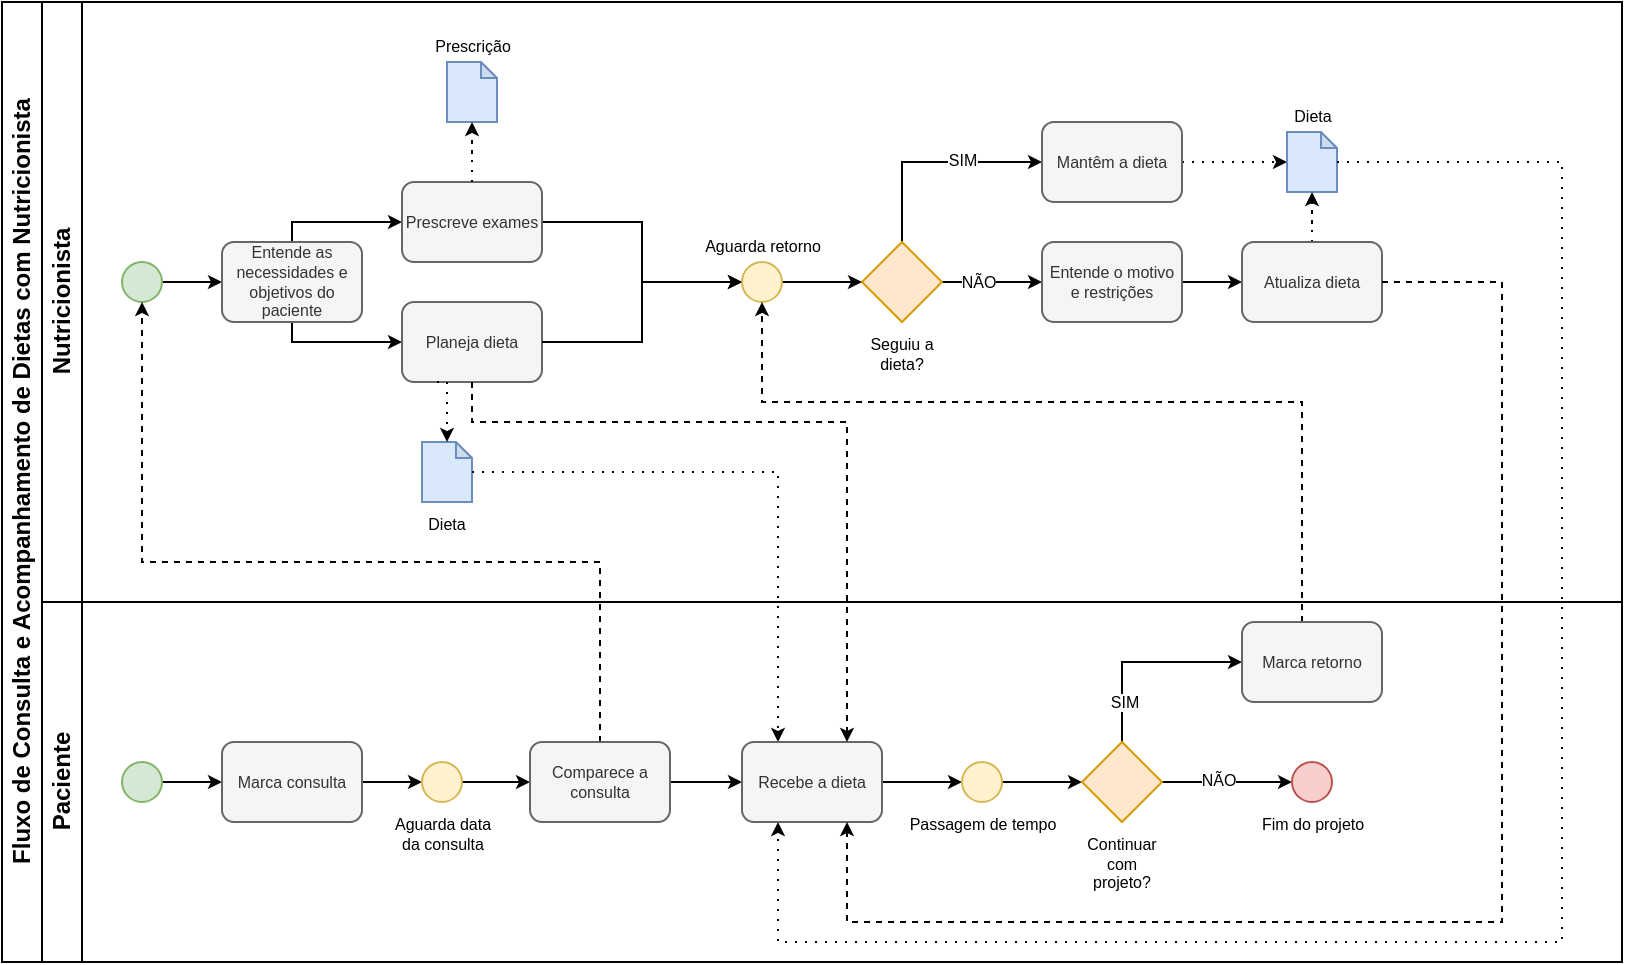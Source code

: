 <mxfile version="26.0.15">
  <diagram id="prtHgNgQTEPvFCAcTncT" name="Page-1">
    <mxGraphModel dx="1195" dy="643" grid="1" gridSize="10" guides="1" tooltips="1" connect="1" arrows="1" fold="1" page="1" pageScale="1" pageWidth="827" pageHeight="1169" math="0" shadow="0">
      <root>
        <mxCell id="0" />
        <mxCell id="1" parent="0" />
        <mxCell id="dNxyNK7c78bLwvsdeMH5-19" value="Fluxo de Consulta e Acompanhamento de Dietas com Nutricionista" style="swimlane;html=1;childLayout=stackLayout;resizeParent=1;resizeParentMax=0;horizontal=0;startSize=20;horizontalStack=0;" parent="1" vertex="1">
          <mxGeometry x="80" y="160" width="810" height="480" as="geometry" />
        </mxCell>
        <mxCell id="dNxyNK7c78bLwvsdeMH5-21" value="Nutricionista" style="swimlane;html=1;startSize=20;horizontal=0;" parent="dNxyNK7c78bLwvsdeMH5-19" vertex="1">
          <mxGeometry x="20" width="790" height="300" as="geometry" />
        </mxCell>
        <mxCell id="o1CjWtc-KM0zslplWTrt-28" value="" style="edgeStyle=orthogonalEdgeStyle;rounded=0;orthogonalLoop=1;jettySize=auto;html=1;endSize=4;" edge="1" parent="dNxyNK7c78bLwvsdeMH5-21" source="o1CjWtc-KM0zslplWTrt-13" target="o1CjWtc-KM0zslplWTrt-27">
          <mxGeometry relative="1" as="geometry" />
        </mxCell>
        <mxCell id="o1CjWtc-KM0zslplWTrt-13" value="" style="verticalLabelPosition=bottom;verticalAlign=top;html=1;shape=mxgraph.flowchart.on-page_reference;fillColor=#d5e8d4;strokeColor=#82b366;" vertex="1" parent="dNxyNK7c78bLwvsdeMH5-21">
          <mxGeometry x="40" y="130" width="20" height="20" as="geometry" />
        </mxCell>
        <mxCell id="o1CjWtc-KM0zslplWTrt-37" style="edgeStyle=orthogonalEdgeStyle;rounded=0;orthogonalLoop=1;jettySize=auto;html=1;entryX=0;entryY=0.5;entryDx=0;entryDy=0;endSize=4;" edge="1" parent="dNxyNK7c78bLwvsdeMH5-21" source="o1CjWtc-KM0zslplWTrt-27" target="o1CjWtc-KM0zslplWTrt-33">
          <mxGeometry relative="1" as="geometry">
            <Array as="points">
              <mxPoint x="125" y="170" />
            </Array>
          </mxGeometry>
        </mxCell>
        <mxCell id="o1CjWtc-KM0zslplWTrt-38" style="edgeStyle=orthogonalEdgeStyle;rounded=0;orthogonalLoop=1;jettySize=auto;html=1;entryX=0;entryY=0.5;entryDx=0;entryDy=0;endSize=4;" edge="1" parent="dNxyNK7c78bLwvsdeMH5-21" source="o1CjWtc-KM0zslplWTrt-27" target="o1CjWtc-KM0zslplWTrt-31">
          <mxGeometry relative="1" as="geometry">
            <mxPoint x="180" y="110.0" as="targetPoint" />
            <Array as="points">
              <mxPoint x="125" y="110" />
            </Array>
          </mxGeometry>
        </mxCell>
        <mxCell id="o1CjWtc-KM0zslplWTrt-27" value="Entende as necessidades e objetivos do paciente" style="rounded=1;whiteSpace=wrap;html=1;fontSize=8;fillColor=#f5f5f5;strokeColor=#666666;fontColor=#333333;" vertex="1" parent="dNxyNK7c78bLwvsdeMH5-21">
          <mxGeometry x="90" y="120" width="70" height="40" as="geometry" />
        </mxCell>
        <mxCell id="o1CjWtc-KM0zslplWTrt-78" style="edgeStyle=orthogonalEdgeStyle;rounded=0;orthogonalLoop=1;jettySize=auto;html=1;endSize=4;" edge="1" parent="dNxyNK7c78bLwvsdeMH5-21" source="o1CjWtc-KM0zslplWTrt-31" target="o1CjWtc-KM0zslplWTrt-51">
          <mxGeometry relative="1" as="geometry" />
        </mxCell>
        <mxCell id="o1CjWtc-KM0zslplWTrt-31" value="Prescreve exames" style="rounded=1;whiteSpace=wrap;html=1;fontSize=8;fillColor=#f5f5f5;strokeColor=#666666;fontColor=#333333;" vertex="1" parent="dNxyNK7c78bLwvsdeMH5-21">
          <mxGeometry x="180" y="90" width="70" height="40" as="geometry" />
        </mxCell>
        <mxCell id="o1CjWtc-KM0zslplWTrt-33" value="Planeja dieta" style="rounded=1;whiteSpace=wrap;html=1;fontSize=8;fillColor=#f5f5f5;strokeColor=#666666;fontColor=#333333;" vertex="1" parent="dNxyNK7c78bLwvsdeMH5-21">
          <mxGeometry x="180" y="150" width="70" height="40" as="geometry" />
        </mxCell>
        <mxCell id="o1CjWtc-KM0zslplWTrt-66" style="edgeStyle=orthogonalEdgeStyle;rounded=0;orthogonalLoop=1;jettySize=auto;html=1;entryX=0;entryY=0.5;entryDx=0;entryDy=0;endSize=4;" edge="1" parent="dNxyNK7c78bLwvsdeMH5-21" source="o1CjWtc-KM0zslplWTrt-46" target="o1CjWtc-KM0zslplWTrt-62">
          <mxGeometry relative="1" as="geometry">
            <Array as="points">
              <mxPoint x="430" y="80" />
            </Array>
          </mxGeometry>
        </mxCell>
        <mxCell id="o1CjWtc-KM0zslplWTrt-68" value="&lt;font style=&quot;font-size: 8px;&quot;&gt;SIM&lt;/font&gt;" style="edgeLabel;html=1;align=center;verticalAlign=middle;resizable=0;points=[];" vertex="1" connectable="0" parent="o1CjWtc-KM0zslplWTrt-66">
          <mxGeometry x="0.273" y="2" relative="1" as="geometry">
            <mxPoint as="offset" />
          </mxGeometry>
        </mxCell>
        <mxCell id="o1CjWtc-KM0zslplWTrt-67" value="" style="edgeStyle=orthogonalEdgeStyle;rounded=0;orthogonalLoop=1;jettySize=auto;html=1;fontSize=8;endSize=4;" edge="1" parent="dNxyNK7c78bLwvsdeMH5-21" source="o1CjWtc-KM0zslplWTrt-46" target="o1CjWtc-KM0zslplWTrt-64">
          <mxGeometry relative="1" as="geometry" />
        </mxCell>
        <mxCell id="o1CjWtc-KM0zslplWTrt-69" value="&lt;font&gt;NÃO&lt;/font&gt;" style="edgeLabel;html=1;align=center;verticalAlign=middle;resizable=0;points=[];fontSize=8;" vertex="1" connectable="0" parent="o1CjWtc-KM0zslplWTrt-67">
          <mxGeometry x="-0.673" relative="1" as="geometry">
            <mxPoint x="10" as="offset" />
          </mxGeometry>
        </mxCell>
        <mxCell id="o1CjWtc-KM0zslplWTrt-46" value="Seguiu a dieta?" style="rhombus;whiteSpace=wrap;html=1;labelPosition=center;verticalLabelPosition=bottom;align=center;verticalAlign=top;fontSize=8;fillColor=#ffe6cc;strokeColor=#d79b00;" vertex="1" parent="dNxyNK7c78bLwvsdeMH5-21">
          <mxGeometry x="410" y="120" width="40" height="40" as="geometry" />
        </mxCell>
        <mxCell id="o1CjWtc-KM0zslplWTrt-48" value="Dieta" style="shape=note;whiteSpace=wrap;html=1;backgroundOutline=1;darkOpacity=0.05;size=8;labelPosition=center;verticalLabelPosition=bottom;align=center;verticalAlign=top;fontSize=8;fillColor=#dae8fc;strokeColor=#6c8ebf;" vertex="1" parent="dNxyNK7c78bLwvsdeMH5-21">
          <mxGeometry x="190" y="220" width="25" height="30" as="geometry" />
        </mxCell>
        <mxCell id="o1CjWtc-KM0zslplWTrt-54" style="edgeStyle=orthogonalEdgeStyle;rounded=0;orthogonalLoop=1;jettySize=auto;html=1;entryX=0;entryY=0.5;entryDx=0;entryDy=0;endSize=4;" edge="1" parent="dNxyNK7c78bLwvsdeMH5-21" source="o1CjWtc-KM0zslplWTrt-51" target="o1CjWtc-KM0zslplWTrt-46">
          <mxGeometry relative="1" as="geometry" />
        </mxCell>
        <mxCell id="o1CjWtc-KM0zslplWTrt-51" value="&lt;font&gt;Aguarda retorno&lt;/font&gt;" style="verticalLabelPosition=top;verticalAlign=bottom;html=1;shape=mxgraph.flowchart.on-page_reference;fontSize=8;labelPosition=center;align=center;fillColor=#fff2cc;strokeColor=#d6b656;" vertex="1" parent="dNxyNK7c78bLwvsdeMH5-21">
          <mxGeometry x="350" y="130" width="20" height="20" as="geometry" />
        </mxCell>
        <mxCell id="o1CjWtc-KM0zslplWTrt-29" value="Prescrição" style="shape=note;whiteSpace=wrap;html=1;backgroundOutline=1;darkOpacity=0.05;size=8;labelPosition=center;verticalLabelPosition=top;align=center;verticalAlign=bottom;fontSize=8;fillColor=#dae8fc;strokeColor=#6c8ebf;" vertex="1" parent="dNxyNK7c78bLwvsdeMH5-21">
          <mxGeometry x="202.5" y="30" width="25" height="30" as="geometry" />
        </mxCell>
        <mxCell id="o1CjWtc-KM0zslplWTrt-39" value="" style="edgeStyle=orthogonalEdgeStyle;rounded=0;orthogonalLoop=1;jettySize=auto;html=1;dashed=1;dashPattern=1 4;endSize=4;curved=0;" edge="1" parent="dNxyNK7c78bLwvsdeMH5-21" source="o1CjWtc-KM0zslplWTrt-31" target="o1CjWtc-KM0zslplWTrt-29">
          <mxGeometry relative="1" as="geometry" />
        </mxCell>
        <mxCell id="o1CjWtc-KM0zslplWTrt-59" style="edgeStyle=orthogonalEdgeStyle;rounded=0;orthogonalLoop=1;jettySize=auto;html=1;entryX=0.5;entryY=0;entryDx=0;entryDy=0;entryPerimeter=0;endSize=4;dashed=1;dashPattern=1 4;exitX=0.25;exitY=1;exitDx=0;exitDy=0;" edge="1" parent="dNxyNK7c78bLwvsdeMH5-21" source="o1CjWtc-KM0zslplWTrt-33" target="o1CjWtc-KM0zslplWTrt-48">
          <mxGeometry relative="1" as="geometry" />
        </mxCell>
        <mxCell id="o1CjWtc-KM0zslplWTrt-74" value="" style="edgeStyle=orthogonalEdgeStyle;rounded=0;orthogonalLoop=1;jettySize=auto;html=1;endSize=4;dashed=1;dashPattern=1 4;" edge="1" parent="dNxyNK7c78bLwvsdeMH5-21" source="o1CjWtc-KM0zslplWTrt-62" target="o1CjWtc-KM0zslplWTrt-72">
          <mxGeometry relative="1" as="geometry" />
        </mxCell>
        <mxCell id="o1CjWtc-KM0zslplWTrt-62" value="Mantêm a dieta" style="rounded=1;whiteSpace=wrap;html=1;fontSize=8;fillColor=#f5f5f5;fontColor=#333333;strokeColor=#666666;" vertex="1" parent="dNxyNK7c78bLwvsdeMH5-21">
          <mxGeometry x="500" y="60" width="70" height="40" as="geometry" />
        </mxCell>
        <mxCell id="o1CjWtc-KM0zslplWTrt-75" value="" style="edgeStyle=orthogonalEdgeStyle;rounded=0;orthogonalLoop=1;jettySize=auto;html=1;endSize=4;" edge="1" parent="dNxyNK7c78bLwvsdeMH5-21" source="o1CjWtc-KM0zslplWTrt-64" target="o1CjWtc-KM0zslplWTrt-73">
          <mxGeometry relative="1" as="geometry" />
        </mxCell>
        <mxCell id="o1CjWtc-KM0zslplWTrt-64" value="Entende o motivo e restrições" style="rounded=1;whiteSpace=wrap;html=1;fontSize=8;fillColor=#f5f5f5;fontColor=#333333;strokeColor=#666666;" vertex="1" parent="dNxyNK7c78bLwvsdeMH5-21">
          <mxGeometry x="500" y="120" width="70" height="40" as="geometry" />
        </mxCell>
        <mxCell id="o1CjWtc-KM0zslplWTrt-72" value="Dieta" style="shape=note;whiteSpace=wrap;html=1;backgroundOutline=1;darkOpacity=0.05;size=8;fontSize=8;labelPosition=center;verticalLabelPosition=top;align=center;verticalAlign=bottom;fillColor=#dae8fc;strokeColor=#6c8ebf;" vertex="1" parent="dNxyNK7c78bLwvsdeMH5-21">
          <mxGeometry x="622.5" y="65" width="25" height="30" as="geometry" />
        </mxCell>
        <mxCell id="o1CjWtc-KM0zslplWTrt-76" value="" style="edgeStyle=orthogonalEdgeStyle;rounded=0;orthogonalLoop=1;jettySize=auto;html=1;endSize=4;dashed=1;dashPattern=1 4;" edge="1" parent="dNxyNK7c78bLwvsdeMH5-21" source="o1CjWtc-KM0zslplWTrt-73" target="o1CjWtc-KM0zslplWTrt-72">
          <mxGeometry relative="1" as="geometry" />
        </mxCell>
        <mxCell id="o1CjWtc-KM0zslplWTrt-73" value="Atualiza dieta" style="rounded=1;whiteSpace=wrap;html=1;fontSize=8;fillColor=#f5f5f5;fontColor=#333333;strokeColor=#666666;" vertex="1" parent="dNxyNK7c78bLwvsdeMH5-21">
          <mxGeometry x="600" y="120" width="70" height="40" as="geometry" />
        </mxCell>
        <mxCell id="o1CjWtc-KM0zslplWTrt-79" style="edgeStyle=orthogonalEdgeStyle;rounded=0;orthogonalLoop=1;jettySize=auto;html=1;entryX=0;entryY=0.5;entryDx=0;entryDy=0;entryPerimeter=0;endSize=4;" edge="1" parent="dNxyNK7c78bLwvsdeMH5-21" source="o1CjWtc-KM0zslplWTrt-33" target="o1CjWtc-KM0zslplWTrt-51">
          <mxGeometry relative="1" as="geometry" />
        </mxCell>
        <mxCell id="o1CjWtc-KM0zslplWTrt-26" style="edgeStyle=orthogonalEdgeStyle;rounded=0;orthogonalLoop=1;jettySize=auto;html=1;entryX=0.5;entryY=1;entryDx=0;entryDy=0;entryPerimeter=0;exitX=0.5;exitY=0;exitDx=0;exitDy=0;dashed=1;endSize=4;" edge="1" parent="dNxyNK7c78bLwvsdeMH5-19" source="o1CjWtc-KM0zslplWTrt-24" target="o1CjWtc-KM0zslplWTrt-13">
          <mxGeometry relative="1" as="geometry">
            <Array as="points">
              <mxPoint x="299" y="280" />
              <mxPoint x="70" y="280" />
            </Array>
          </mxGeometry>
        </mxCell>
        <mxCell id="o1CjWtc-KM0zslplWTrt-58" style="edgeStyle=orthogonalEdgeStyle;rounded=0;orthogonalLoop=1;jettySize=auto;html=1;entryX=0.25;entryY=0;entryDx=0;entryDy=0;endSize=4;dashed=1;dashPattern=1 4;" edge="1" parent="dNxyNK7c78bLwvsdeMH5-19" source="o1CjWtc-KM0zslplWTrt-48" target="o1CjWtc-KM0zslplWTrt-45">
          <mxGeometry relative="1" as="geometry">
            <Array as="points">
              <mxPoint x="388" y="235" />
              <mxPoint x="388" y="370" />
            </Array>
          </mxGeometry>
        </mxCell>
        <mxCell id="o1CjWtc-KM0zslplWTrt-77" style="edgeStyle=orthogonalEdgeStyle;rounded=0;orthogonalLoop=1;jettySize=auto;html=1;entryX=0.25;entryY=1;entryDx=0;entryDy=0;endSize=4;dashed=1;dashPattern=1 4;" edge="1" parent="dNxyNK7c78bLwvsdeMH5-19" source="o1CjWtc-KM0zslplWTrt-72" target="o1CjWtc-KM0zslplWTrt-45">
          <mxGeometry relative="1" as="geometry">
            <Array as="points">
              <mxPoint x="780" y="80" />
              <mxPoint x="780" y="470" />
              <mxPoint x="388" y="470" />
              <mxPoint x="388" y="410" />
            </Array>
          </mxGeometry>
        </mxCell>
        <mxCell id="o1CjWtc-KM0zslplWTrt-63" style="edgeStyle=orthogonalEdgeStyle;rounded=0;orthogonalLoop=1;jettySize=auto;html=1;entryX=0.5;entryY=1;entryDx=0;entryDy=0;entryPerimeter=0;dashed=1;endSize=4;" edge="1" parent="dNxyNK7c78bLwvsdeMH5-19" source="o1CjWtc-KM0zslplWTrt-47" target="o1CjWtc-KM0zslplWTrt-51">
          <mxGeometry relative="1" as="geometry">
            <Array as="points">
              <mxPoint x="650" y="200" />
              <mxPoint x="380" y="200" />
            </Array>
          </mxGeometry>
        </mxCell>
        <mxCell id="dNxyNK7c78bLwvsdeMH5-22" value="Paciente" style="swimlane;html=1;startSize=20;horizontal=0;" parent="dNxyNK7c78bLwvsdeMH5-19" vertex="1">
          <mxGeometry x="20" y="300" width="790" height="180" as="geometry" />
        </mxCell>
        <mxCell id="o1CjWtc-KM0zslplWTrt-11" value="" style="edgeStyle=orthogonalEdgeStyle;rounded=0;orthogonalLoop=1;jettySize=auto;html=1;endSize=4;" edge="1" parent="dNxyNK7c78bLwvsdeMH5-22" source="o1CjWtc-KM0zslplWTrt-9" target="o1CjWtc-KM0zslplWTrt-10">
          <mxGeometry relative="1" as="geometry" />
        </mxCell>
        <mxCell id="o1CjWtc-KM0zslplWTrt-9" value="" style="verticalLabelPosition=bottom;verticalAlign=top;html=1;shape=mxgraph.flowchart.on-page_reference;fillColor=#d5e8d4;strokeColor=#82b366;" vertex="1" parent="dNxyNK7c78bLwvsdeMH5-22">
          <mxGeometry x="40" y="80" width="20" height="20" as="geometry" />
        </mxCell>
        <mxCell id="o1CjWtc-KM0zslplWTrt-23" value="" style="edgeStyle=orthogonalEdgeStyle;rounded=0;orthogonalLoop=1;jettySize=auto;html=1;endSize=4;" edge="1" parent="dNxyNK7c78bLwvsdeMH5-22" source="o1CjWtc-KM0zslplWTrt-10" target="o1CjWtc-KM0zslplWTrt-22">
          <mxGeometry relative="1" as="geometry" />
        </mxCell>
        <mxCell id="o1CjWtc-KM0zslplWTrt-10" value="Marca consulta" style="rounded=1;whiteSpace=wrap;html=1;fontSize=8;fillColor=#f5f5f5;fontColor=#333333;strokeColor=#666666;" vertex="1" parent="dNxyNK7c78bLwvsdeMH5-22">
          <mxGeometry x="90" y="70" width="70" height="40" as="geometry" />
        </mxCell>
        <mxCell id="o1CjWtc-KM0zslplWTrt-25" value="" style="edgeStyle=orthogonalEdgeStyle;rounded=0;orthogonalLoop=1;jettySize=auto;html=1;endSize=4;" edge="1" parent="dNxyNK7c78bLwvsdeMH5-22" source="o1CjWtc-KM0zslplWTrt-22" target="o1CjWtc-KM0zslplWTrt-24">
          <mxGeometry relative="1" as="geometry" />
        </mxCell>
        <mxCell id="o1CjWtc-KM0zslplWTrt-22" value="Aguarda data&lt;div&gt;da consulta&lt;/div&gt;" style="verticalLabelPosition=bottom;verticalAlign=top;html=1;shape=mxgraph.flowchart.on-page_reference;fontSize=8;fillColor=#fff2cc;strokeColor=#d6b656;" vertex="1" parent="dNxyNK7c78bLwvsdeMH5-22">
          <mxGeometry x="190" y="80" width="20" height="20" as="geometry" />
        </mxCell>
        <mxCell id="o1CjWtc-KM0zslplWTrt-44" value="" style="edgeStyle=orthogonalEdgeStyle;rounded=0;orthogonalLoop=1;jettySize=auto;html=1;endSize=4;" edge="1" parent="dNxyNK7c78bLwvsdeMH5-22" source="o1CjWtc-KM0zslplWTrt-24">
          <mxGeometry relative="1" as="geometry">
            <mxPoint x="350" y="90" as="targetPoint" />
          </mxGeometry>
        </mxCell>
        <mxCell id="o1CjWtc-KM0zslplWTrt-24" value="Comparece a consulta" style="rounded=1;whiteSpace=wrap;html=1;fontSize=8;fillColor=#f5f5f5;fontColor=#333333;strokeColor=#666666;" vertex="1" parent="dNxyNK7c78bLwvsdeMH5-22">
          <mxGeometry x="244" y="70" width="70" height="40" as="geometry" />
        </mxCell>
        <mxCell id="o1CjWtc-KM0zslplWTrt-50" value="" style="edgeStyle=orthogonalEdgeStyle;rounded=0;orthogonalLoop=1;jettySize=auto;html=1;endSize=4;" edge="1" parent="dNxyNK7c78bLwvsdeMH5-22" source="o1CjWtc-KM0zslplWTrt-45" target="o1CjWtc-KM0zslplWTrt-49">
          <mxGeometry relative="1" as="geometry" />
        </mxCell>
        <mxCell id="o1CjWtc-KM0zslplWTrt-45" value="Recebe a dieta" style="rounded=1;whiteSpace=wrap;html=1;fontSize=8;fillColor=#f5f5f5;fontColor=#333333;strokeColor=#666666;" vertex="1" parent="dNxyNK7c78bLwvsdeMH5-22">
          <mxGeometry x="350" y="70" width="70" height="40" as="geometry" />
        </mxCell>
        <mxCell id="o1CjWtc-KM0zslplWTrt-85" value="" style="edgeStyle=orthogonalEdgeStyle;rounded=0;orthogonalLoop=1;jettySize=auto;html=1;endSize=4;" edge="1" parent="dNxyNK7c78bLwvsdeMH5-22" source="o1CjWtc-KM0zslplWTrt-49" target="o1CjWtc-KM0zslplWTrt-84">
          <mxGeometry relative="1" as="geometry" />
        </mxCell>
        <mxCell id="o1CjWtc-KM0zslplWTrt-49" value="Passagem de tempo" style="verticalLabelPosition=bottom;verticalAlign=top;html=1;shape=mxgraph.flowchart.on-page_reference;fontSize=8;fillColor=#fff2cc;strokeColor=#d6b656;" vertex="1" parent="dNxyNK7c78bLwvsdeMH5-22">
          <mxGeometry x="460" y="80" width="20" height="20" as="geometry" />
        </mxCell>
        <mxCell id="o1CjWtc-KM0zslplWTrt-86" style="edgeStyle=orthogonalEdgeStyle;rounded=0;orthogonalLoop=1;jettySize=auto;html=1;entryX=0;entryY=0.5;entryDx=0;entryDy=0;fontSize=8;endSize=4;" edge="1" parent="dNxyNK7c78bLwvsdeMH5-22" source="o1CjWtc-KM0zslplWTrt-84" target="o1CjWtc-KM0zslplWTrt-47">
          <mxGeometry relative="1" as="geometry">
            <Array as="points">
              <mxPoint x="540" y="30" />
            </Array>
          </mxGeometry>
        </mxCell>
        <mxCell id="o1CjWtc-KM0zslplWTrt-87" value="SIM" style="edgeLabel;html=1;align=center;verticalAlign=middle;resizable=0;points=[];fontSize=8;" vertex="1" connectable="0" parent="o1CjWtc-KM0zslplWTrt-86">
          <mxGeometry x="0.11" relative="1" as="geometry">
            <mxPoint x="-15" y="20" as="offset" />
          </mxGeometry>
        </mxCell>
        <mxCell id="o1CjWtc-KM0zslplWTrt-89" value="" style="edgeStyle=orthogonalEdgeStyle;rounded=0;orthogonalLoop=1;jettySize=auto;html=1;entryX=0;entryY=0.5;entryDx=0;entryDy=0;entryPerimeter=0;endSize=4;" edge="1" parent="dNxyNK7c78bLwvsdeMH5-22" source="o1CjWtc-KM0zslplWTrt-84" target="o1CjWtc-KM0zslplWTrt-90">
          <mxGeometry relative="1" as="geometry">
            <mxPoint x="600" y="90" as="targetPoint" />
          </mxGeometry>
        </mxCell>
        <mxCell id="o1CjWtc-KM0zslplWTrt-92" value="NÃO" style="edgeLabel;html=1;align=center;verticalAlign=middle;resizable=0;points=[];fontSize=8;" vertex="1" connectable="0" parent="o1CjWtc-KM0zslplWTrt-89">
          <mxGeometry x="-0.16" y="1" relative="1" as="geometry">
            <mxPoint as="offset" />
          </mxGeometry>
        </mxCell>
        <mxCell id="o1CjWtc-KM0zslplWTrt-84" value="Continuar com projeto?" style="rhombus;whiteSpace=wrap;html=1;labelPosition=center;verticalLabelPosition=bottom;align=center;verticalAlign=top;fontSize=8;fillColor=#ffe6cc;strokeColor=#d79b00;" vertex="1" parent="dNxyNK7c78bLwvsdeMH5-22">
          <mxGeometry x="520" y="70" width="40" height="40" as="geometry" />
        </mxCell>
        <mxCell id="o1CjWtc-KM0zslplWTrt-47" value="Marca retorno" style="rounded=1;whiteSpace=wrap;html=1;fontSize=8;fillColor=#f5f5f5;fontColor=#333333;strokeColor=#666666;" vertex="1" parent="dNxyNK7c78bLwvsdeMH5-22">
          <mxGeometry x="600" y="10" width="70" height="40" as="geometry" />
        </mxCell>
        <mxCell id="o1CjWtc-KM0zslplWTrt-90" value="Fim do projeto" style="verticalLabelPosition=bottom;verticalAlign=top;html=1;shape=mxgraph.flowchart.on-page_reference;fontSize=8;fillColor=#f8cecc;strokeColor=#b85450;" vertex="1" parent="dNxyNK7c78bLwvsdeMH5-22">
          <mxGeometry x="625" y="80" width="20" height="20" as="geometry" />
        </mxCell>
        <mxCell id="o1CjWtc-KM0zslplWTrt-91" style="edgeStyle=orthogonalEdgeStyle;rounded=0;orthogonalLoop=1;jettySize=auto;html=1;entryX=0.75;entryY=1;entryDx=0;entryDy=0;dashed=1;endSize=4;" edge="1" parent="dNxyNK7c78bLwvsdeMH5-19" source="o1CjWtc-KM0zslplWTrt-73" target="o1CjWtc-KM0zslplWTrt-45">
          <mxGeometry relative="1" as="geometry">
            <Array as="points">
              <mxPoint x="750" y="140" />
              <mxPoint x="750" y="460" />
              <mxPoint x="422" y="460" />
            </Array>
          </mxGeometry>
        </mxCell>
        <mxCell id="o1CjWtc-KM0zslplWTrt-93" style="edgeStyle=orthogonalEdgeStyle;rounded=0;orthogonalLoop=1;jettySize=auto;html=1;entryX=0.75;entryY=0;entryDx=0;entryDy=0;dashed=1;endSize=4;" edge="1" parent="dNxyNK7c78bLwvsdeMH5-19" source="o1CjWtc-KM0zslplWTrt-33" target="o1CjWtc-KM0zslplWTrt-45">
          <mxGeometry relative="1" as="geometry">
            <Array as="points">
              <mxPoint x="235" y="210" />
              <mxPoint x="422" y="210" />
            </Array>
          </mxGeometry>
        </mxCell>
      </root>
    </mxGraphModel>
  </diagram>
</mxfile>
